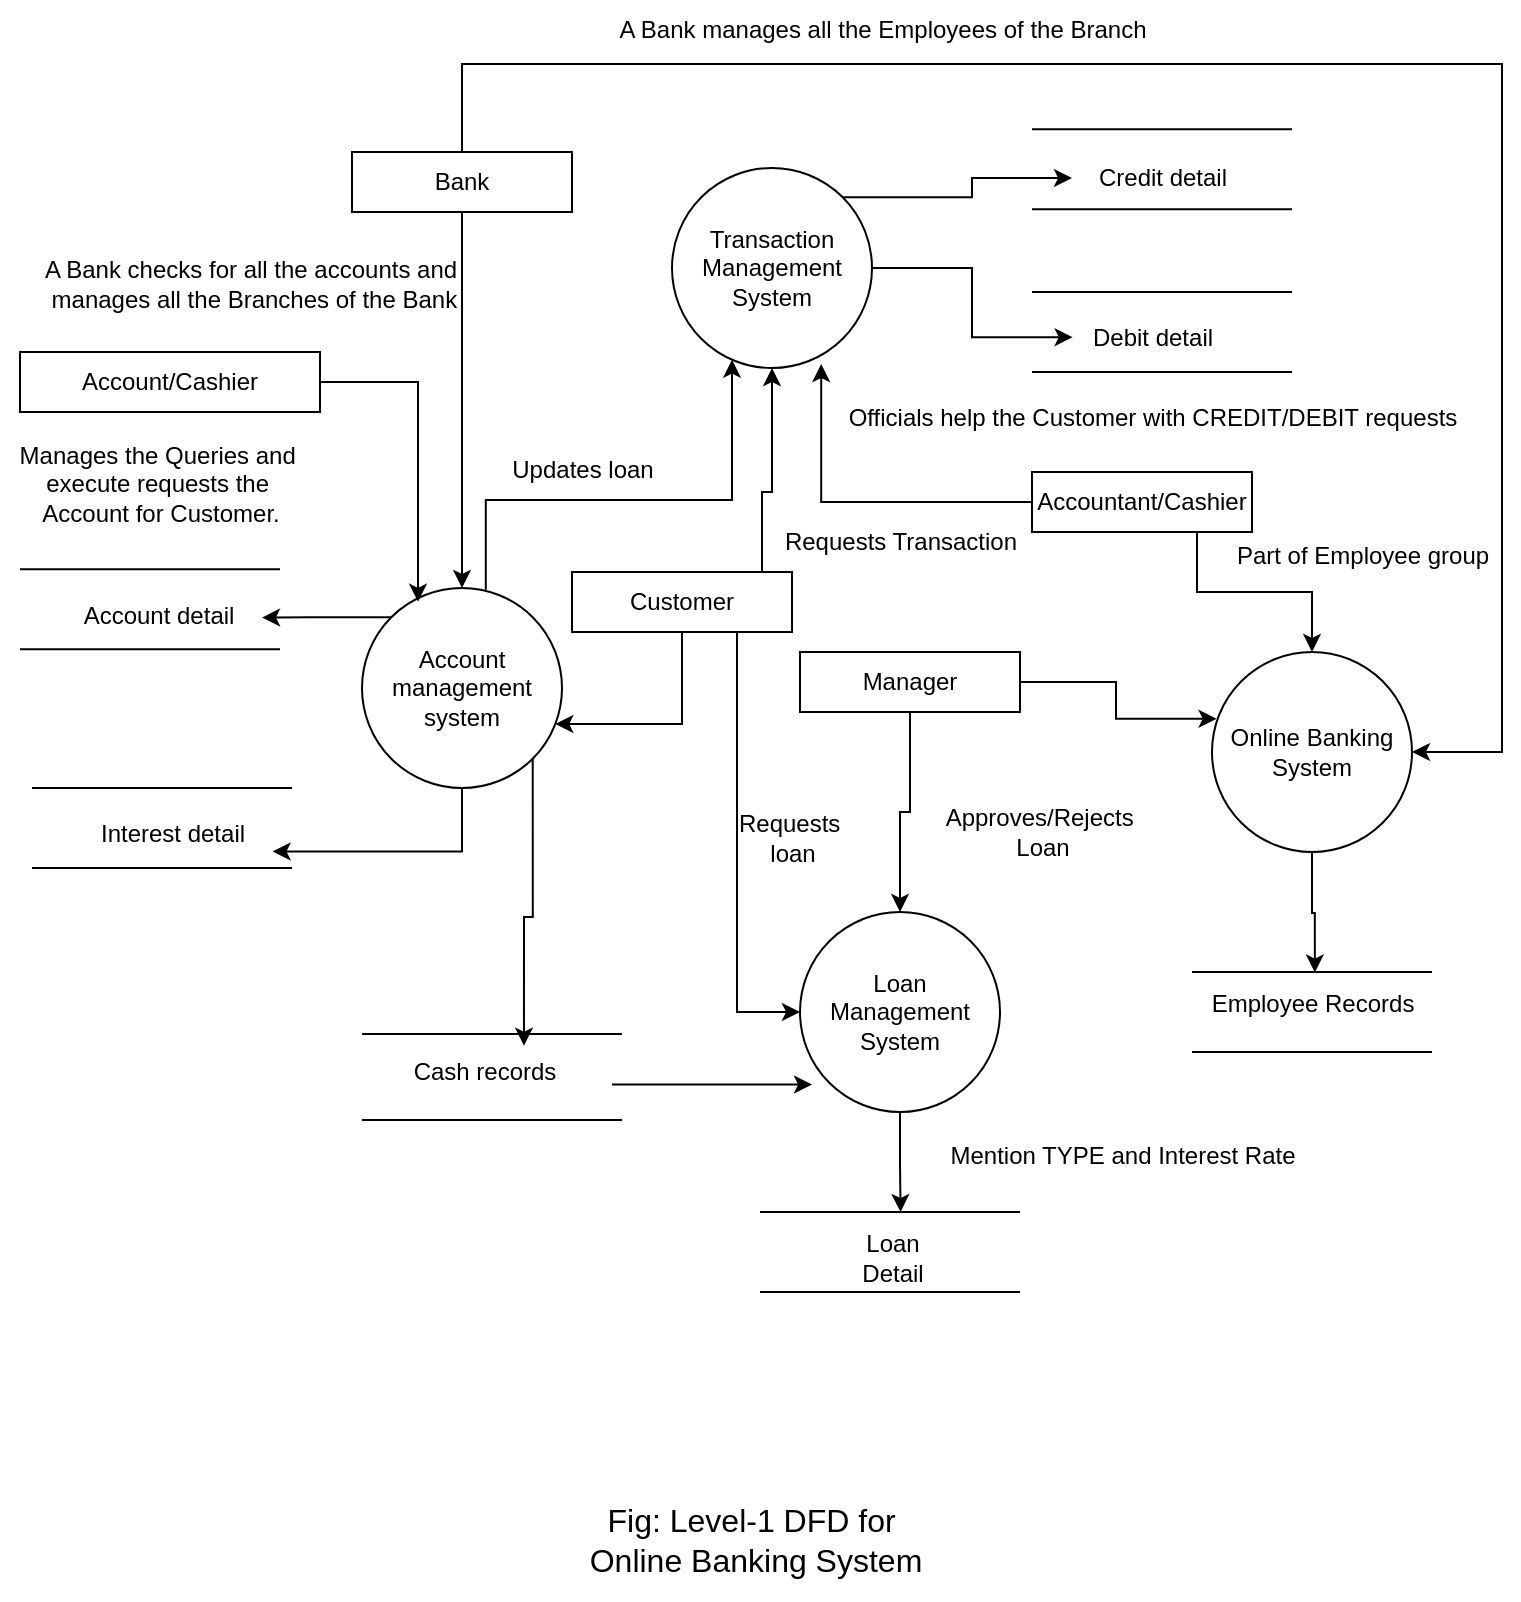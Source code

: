 <mxfile version="24.7.6">
  <diagram name="Page-1" id="eOJ4QTS83NnCb0QkOUiU">
    <mxGraphModel dx="1629" dy="1011" grid="1" gridSize="10" guides="1" tooltips="1" connect="1" arrows="1" fold="1" page="1" pageScale="1" pageWidth="827" pageHeight="1169" math="0" shadow="0">
      <root>
        <mxCell id="0" />
        <mxCell id="1" parent="0" />
        <mxCell id="jWbt91FMcHT18E_j-DVa-154" style="edgeStyle=orthogonalEdgeStyle;rounded=0;orthogonalLoop=1;jettySize=auto;html=1;exitX=1;exitY=0;exitDx=0;exitDy=0;" parent="1" source="jWbt91FMcHT18E_j-DVa-5" target="jWbt91FMcHT18E_j-DVa-29" edge="1">
          <mxGeometry relative="1" as="geometry" />
        </mxCell>
        <mxCell id="jWbt91FMcHT18E_j-DVa-5" value="Transaction Management System" style="ellipse;whiteSpace=wrap;html=1;aspect=fixed;" parent="1" vertex="1">
          <mxGeometry x="372" y="344" width="100" height="100" as="geometry" />
        </mxCell>
        <mxCell id="jWbt91FMcHT18E_j-DVa-6" value="Account management system" style="ellipse;whiteSpace=wrap;html=1;aspect=fixed;" parent="1" vertex="1">
          <mxGeometry x="217" y="554" width="100" height="100" as="geometry" />
        </mxCell>
        <mxCell id="jWbt91FMcHT18E_j-DVa-7" value="Online Banking System" style="ellipse;whiteSpace=wrap;html=1;aspect=fixed;" parent="1" vertex="1">
          <mxGeometry x="642" y="586" width="100" height="100" as="geometry" />
        </mxCell>
        <mxCell id="jWbt91FMcHT18E_j-DVa-8" value="Loan Management System" style="ellipse;whiteSpace=wrap;html=1;aspect=fixed;" parent="1" vertex="1">
          <mxGeometry x="436" y="716" width="100" height="100" as="geometry" />
        </mxCell>
        <mxCell id="jWbt91FMcHT18E_j-DVa-173" style="edgeStyle=orthogonalEdgeStyle;rounded=0;orthogonalLoop=1;jettySize=auto;html=1;exitX=0.5;exitY=1;exitDx=0;exitDy=0;" parent="1" source="jWbt91FMcHT18E_j-DVa-9" target="jWbt91FMcHT18E_j-DVa-6" edge="1">
          <mxGeometry relative="1" as="geometry" />
        </mxCell>
        <mxCell id="jWbt91FMcHT18E_j-DVa-182" style="edgeStyle=orthogonalEdgeStyle;rounded=0;orthogonalLoop=1;jettySize=auto;html=1;exitX=0.5;exitY=0;exitDx=0;exitDy=0;entryX=1;entryY=0.5;entryDx=0;entryDy=0;" parent="1" source="jWbt91FMcHT18E_j-DVa-9" target="jWbt91FMcHT18E_j-DVa-7" edge="1">
          <mxGeometry relative="1" as="geometry">
            <Array as="points">
              <mxPoint x="267" y="292" />
              <mxPoint x="787" y="292" />
              <mxPoint x="787" y="636" />
            </Array>
          </mxGeometry>
        </mxCell>
        <mxCell id="jWbt91FMcHT18E_j-DVa-9" value="Bank" style="rounded=0;whiteSpace=wrap;html=1;" parent="1" vertex="1">
          <mxGeometry x="212" y="336" width="110" height="30" as="geometry" />
        </mxCell>
        <mxCell id="jWbt91FMcHT18E_j-DVa-157" style="edgeStyle=orthogonalEdgeStyle;rounded=0;orthogonalLoop=1;jettySize=auto;html=1;exitX=0.75;exitY=1;exitDx=0;exitDy=0;entryX=0;entryY=0.5;entryDx=0;entryDy=0;" parent="1" source="jWbt91FMcHT18E_j-DVa-11" target="jWbt91FMcHT18E_j-DVa-8" edge="1">
          <mxGeometry relative="1" as="geometry" />
        </mxCell>
        <mxCell id="jWbt91FMcHT18E_j-DVa-188" style="edgeStyle=orthogonalEdgeStyle;rounded=0;orthogonalLoop=1;jettySize=auto;html=1;exitX=0.5;exitY=1;exitDx=0;exitDy=0;" parent="1" source="jWbt91FMcHT18E_j-DVa-11" target="jWbt91FMcHT18E_j-DVa-6" edge="1">
          <mxGeometry relative="1" as="geometry">
            <Array as="points">
              <mxPoint x="377" y="622" />
            </Array>
          </mxGeometry>
        </mxCell>
        <mxCell id="jWbt91FMcHT18E_j-DVa-189" style="edgeStyle=orthogonalEdgeStyle;rounded=0;orthogonalLoop=1;jettySize=auto;html=1;exitX=0.75;exitY=0;exitDx=0;exitDy=0;entryX=0.5;entryY=1;entryDx=0;entryDy=0;" parent="1" source="jWbt91FMcHT18E_j-DVa-11" target="jWbt91FMcHT18E_j-DVa-5" edge="1">
          <mxGeometry relative="1" as="geometry">
            <Array as="points">
              <mxPoint x="417" y="546" />
              <mxPoint x="417" y="506" />
              <mxPoint x="422" y="506" />
            </Array>
          </mxGeometry>
        </mxCell>
        <mxCell id="jWbt91FMcHT18E_j-DVa-11" value="Customer" style="rounded=0;whiteSpace=wrap;html=1;" parent="1" vertex="1">
          <mxGeometry x="322" y="546" width="110" height="30" as="geometry" />
        </mxCell>
        <mxCell id="jWbt91FMcHT18E_j-DVa-12" value="Account/Cashier&lt;span style=&quot;color: rgba(0, 0, 0, 0); font-family: monospace; font-size: 0px; text-align: start; text-wrap: nowrap;&quot;&gt;%3CmxGraphModel%3E%3Croot%3E%3CmxCell%20id%3D%220%22%2F%3E%3CmxCell%20id%3D%221%22%20parent%3D%220%22%2F%3E%3CmxCell%20id%3D%222%22%20value%3D%22%22%20style%3D%22endArrow%3Dnone%3Bhtml%3D1%3Brounded%3D0%3B%22%20edge%3D%221%22%20parent%3D%221%22%3E%3CmxGeometry%20width%3D%2250%22%20height%3D%2250%22%20relative%3D%221%22%20as%3D%22geometry%22%3E%3CmxPoint%20x%3D%22394%22%20y%3D%22560%22%20as%3D%22sourcePoint%22%2F%3E%3CmxPoint%20x%3D%22524%22%20y%3D%22560%22%20as%3D%22targetPoint%22%2F%3E%3C%2FmxGeometry%3E%3C%2FmxCell%3E%3CmxCell%20id%3D%223%22%20value%3D%22%22%20style%3D%22endArrow%3Dnone%3Bhtml%3D1%3Brounded%3D0%3B%22%20edge%3D%221%22%20parent%3D%221%22%3E%3CmxGeometry%20width%3D%2250%22%20height%3D%2250%22%20relative%3D%221%22%20as%3D%22geometry%22%3E%3CmxPoint%20x%3D%22394%22%20y%3D%22600%22%20as%3D%22sourcePoint%22%2F%3E%3CmxPoint%20x%3D%22524%22%20y%3D%22600%22%20as%3D%22targetPoint%22%2F%3E%3C%2FmxGeometry%3E%3C%2FmxCell%3E%3C%2Froot%3E%3C%2FmxGraphModel%3E&lt;/span&gt;" style="rounded=0;whiteSpace=wrap;html=1;" parent="1" vertex="1">
          <mxGeometry x="46" y="436" width="150" height="30" as="geometry" />
        </mxCell>
        <mxCell id="jWbt91FMcHT18E_j-DVa-158" style="edgeStyle=orthogonalEdgeStyle;rounded=0;orthogonalLoop=1;jettySize=auto;html=1;exitX=0.5;exitY=1;exitDx=0;exitDy=0;" parent="1" source="jWbt91FMcHT18E_j-DVa-13" target="jWbt91FMcHT18E_j-DVa-8" edge="1">
          <mxGeometry relative="1" as="geometry" />
        </mxCell>
        <mxCell id="jWbt91FMcHT18E_j-DVa-13" value="Manager" style="rounded=0;whiteSpace=wrap;html=1;" parent="1" vertex="1">
          <mxGeometry x="436" y="586" width="110" height="30" as="geometry" />
        </mxCell>
        <mxCell id="jWbt91FMcHT18E_j-DVa-175" style="edgeStyle=orthogonalEdgeStyle;rounded=0;orthogonalLoop=1;jettySize=auto;html=1;exitX=0.75;exitY=1;exitDx=0;exitDy=0;entryX=0.5;entryY=0;entryDx=0;entryDy=0;" parent="1" source="jWbt91FMcHT18E_j-DVa-14" target="jWbt91FMcHT18E_j-DVa-7" edge="1">
          <mxGeometry relative="1" as="geometry" />
        </mxCell>
        <mxCell id="jWbt91FMcHT18E_j-DVa-14" value="Accountant/Cashier" style="rounded=0;whiteSpace=wrap;html=1;" parent="1" vertex="1">
          <mxGeometry x="552" y="496" width="110" height="30" as="geometry" />
        </mxCell>
        <mxCell id="jWbt91FMcHT18E_j-DVa-18" value="" style="endArrow=none;html=1;rounded=0;" parent="1" edge="1">
          <mxGeometry width="50" height="50" relative="1" as="geometry">
            <mxPoint x="416" y="866" as="sourcePoint" />
            <mxPoint x="546" y="866" as="targetPoint" />
          </mxGeometry>
        </mxCell>
        <mxCell id="jWbt91FMcHT18E_j-DVa-19" value="" style="endArrow=none;html=1;rounded=0;" parent="1" edge="1">
          <mxGeometry width="50" height="50" relative="1" as="geometry">
            <mxPoint x="416" y="906" as="sourcePoint" />
            <mxPoint x="546" y="906" as="targetPoint" />
          </mxGeometry>
        </mxCell>
        <mxCell id="jWbt91FMcHT18E_j-DVa-22" value="Loan&lt;br&gt;Detail&lt;span style=&quot;color: rgba(0, 0, 0, 0); font-family: monospace; font-size: 0px; text-align: start;&quot;&gt;%3CmxGraphModel%3E%3Croot%3E%3CmxCell%20id%3D%220%22%2F%3E%3CmxCell%20id%3D%221%22%20parent%3D%220%22%2F%3E%3CmxCell%20id%3D%222%22%20value%3D%22%22%20style%3D%22endArrow%3Dnone%3Bhtml%3D1%3Brounded%3D0%3B%22%20edge%3D%221%22%20parent%3D%221%22%3E%3CmxGeometry%20width%3D%2250%22%20height%3D%2250%22%20relative%3D%221%22%20as%3D%22geometry%22%3E%3CmxPoint%20x%3D%22394%22%20y%3D%22560%22%20as%3D%22sourcePoint%22%2F%3E%3CmxPoint%20x%3D%22524%22%20y%3D%22560%22%20as%3D%22targetPoint%22%2F%3E%3C%2FmxGeometry%3E%3C%2FmxCell%3E%3CmxCell%20id%3D%223%22%20value%3D%22%22%20style%3D%22endArrow%3Dnone%3Bhtml%3D1%3Brounded%3D0%3B%22%20edge%3D%221%22%20parent%3D%221%22%3E%3CmxGeometry%20width%3D%2250%22%20height%3D%2250%22%20relative%3D%221%22%20as%3D%22geometry%22%3E%3CmxPoint%20x%3D%22394%22%20y%3D%22600%22%20as%3D%22sourcePoint%22%2F%3E%3CmxPoint%20x%3D%22524%22%20y%3D%22600%22%20as%3D%22targetPoint%22%2F%3E%3C%2FmxGeometry%3E%3C%2FmxCell%3E%3C%2Froot%3E%3C%2FmxGraphModel%3E&lt;/span&gt;" style="text;html=1;align=center;verticalAlign=middle;resizable=0;points=[];autosize=1;strokeColor=none;fillColor=none;" parent="1" vertex="1">
          <mxGeometry x="457" y="869" width="50" height="40" as="geometry" />
        </mxCell>
        <mxCell id="jWbt91FMcHT18E_j-DVa-23" value="" style="endArrow=none;html=1;rounded=0;" parent="1" edge="1">
          <mxGeometry width="50" height="50" relative="1" as="geometry">
            <mxPoint x="552" y="324.57" as="sourcePoint" />
            <mxPoint x="682" y="324.57" as="targetPoint" />
          </mxGeometry>
        </mxCell>
        <mxCell id="jWbt91FMcHT18E_j-DVa-24" value="" style="endArrow=none;html=1;rounded=0;" parent="1" edge="1">
          <mxGeometry width="50" height="50" relative="1" as="geometry">
            <mxPoint x="552" y="364.57" as="sourcePoint" />
            <mxPoint x="682" y="364.57" as="targetPoint" />
          </mxGeometry>
        </mxCell>
        <mxCell id="jWbt91FMcHT18E_j-DVa-27" value="" style="endArrow=none;html=1;rounded=0;" parent="1" edge="1">
          <mxGeometry width="50" height="50" relative="1" as="geometry">
            <mxPoint x="552" y="406" as="sourcePoint" />
            <mxPoint x="682" y="406" as="targetPoint" />
          </mxGeometry>
        </mxCell>
        <mxCell id="jWbt91FMcHT18E_j-DVa-28" value="" style="endArrow=none;html=1;rounded=0;" parent="1" edge="1">
          <mxGeometry width="50" height="50" relative="1" as="geometry">
            <mxPoint x="552" y="446" as="sourcePoint" />
            <mxPoint x="682" y="446" as="targetPoint" />
          </mxGeometry>
        </mxCell>
        <mxCell id="jWbt91FMcHT18E_j-DVa-29" value="Credit detail" style="text;html=1;align=center;verticalAlign=middle;resizable=0;points=[];autosize=1;strokeColor=none;fillColor=none;" parent="1" vertex="1">
          <mxGeometry x="572" y="334" width="90" height="30" as="geometry" />
        </mxCell>
        <mxCell id="jWbt91FMcHT18E_j-DVa-30" value="Debit detail" style="text;html=1;align=center;verticalAlign=middle;resizable=0;points=[];autosize=1;strokeColor=none;fillColor=none;" parent="1" vertex="1">
          <mxGeometry x="572" y="414" width="80" height="30" as="geometry" />
        </mxCell>
        <mxCell id="jWbt91FMcHT18E_j-DVa-31" value="" style="endArrow=none;html=1;rounded=0;" parent="1" edge="1">
          <mxGeometry width="50" height="50" relative="1" as="geometry">
            <mxPoint x="46" y="544.57" as="sourcePoint" />
            <mxPoint x="176" y="544.57" as="targetPoint" />
          </mxGeometry>
        </mxCell>
        <mxCell id="jWbt91FMcHT18E_j-DVa-32" value="" style="endArrow=none;html=1;rounded=0;" parent="1" edge="1">
          <mxGeometry width="50" height="50" relative="1" as="geometry">
            <mxPoint x="46" y="584.57" as="sourcePoint" />
            <mxPoint x="176" y="584.57" as="targetPoint" />
          </mxGeometry>
        </mxCell>
        <mxCell id="jWbt91FMcHT18E_j-DVa-35" value="" style="endArrow=none;html=1;rounded=0;" parent="1" edge="1">
          <mxGeometry width="50" height="50" relative="1" as="geometry">
            <mxPoint x="52" y="654" as="sourcePoint" />
            <mxPoint x="182" y="654" as="targetPoint" />
          </mxGeometry>
        </mxCell>
        <mxCell id="jWbt91FMcHT18E_j-DVa-36" value="" style="endArrow=none;html=1;rounded=0;" parent="1" edge="1">
          <mxGeometry width="50" height="50" relative="1" as="geometry">
            <mxPoint x="52" y="694" as="sourcePoint" />
            <mxPoint x="182" y="694" as="targetPoint" />
          </mxGeometry>
        </mxCell>
        <mxCell id="jWbt91FMcHT18E_j-DVa-37" value="Account detail" style="text;html=1;align=center;verticalAlign=middle;resizable=0;points=[];autosize=1;strokeColor=none;fillColor=none;" parent="1" vertex="1">
          <mxGeometry x="65" y="552.57" width="100" height="30" as="geometry" />
        </mxCell>
        <mxCell id="jWbt91FMcHT18E_j-DVa-38" value="Interest detail" style="text;html=1;align=center;verticalAlign=middle;resizable=0;points=[];autosize=1;strokeColor=none;fillColor=none;" parent="1" vertex="1">
          <mxGeometry x="72" y="662" width="100" height="30" as="geometry" />
        </mxCell>
        <mxCell id="jWbt91FMcHT18E_j-DVa-139" value="" style="endArrow=none;html=1;rounded=0;" parent="1" edge="1">
          <mxGeometry width="50" height="50" relative="1" as="geometry">
            <mxPoint x="217" y="777" as="sourcePoint" />
            <mxPoint x="347" y="777" as="targetPoint" />
          </mxGeometry>
        </mxCell>
        <mxCell id="jWbt91FMcHT18E_j-DVa-140" value="" style="endArrow=none;html=1;rounded=0;" parent="1" edge="1">
          <mxGeometry width="50" height="50" relative="1" as="geometry">
            <mxPoint x="217" y="820" as="sourcePoint" />
            <mxPoint x="347" y="820" as="targetPoint" />
          </mxGeometry>
        </mxCell>
        <mxCell id="jWbt91FMcHT18E_j-DVa-141" value="Cash records&lt;div&gt;&amp;nbsp;&lt;/div&gt;" style="text;html=1;align=center;verticalAlign=middle;resizable=0;points=[];autosize=1;strokeColor=none;fillColor=none;" parent="1" vertex="1">
          <mxGeometry x="233" y="783" width="90" height="40" as="geometry" />
        </mxCell>
        <mxCell id="jWbt91FMcHT18E_j-DVa-144" value="&lt;span style=&quot;color: rgba(0, 0, 0, 0); font-family: monospace; font-size: 0px; text-align: start;&quot;&gt;%3CmxGraphModel%3E%3Croot%3E%3CmxCell%20id%3D%220%22%2F%3E%3CmxCell%20id%3D%221%22%20parent%3D%220%22%2F%3E%3CmxCell%20id%3D%222%22%20value%3D%22%22%20style%3D%22endArrow%3Dnone%3Bhtml%3D1%3Brounded%3D0%3B%22%20edge%3D%221%22%20parent%3D%221%22%3E%3CmxGeometry%20width%3D%2250%22%20height%3D%2250%22%20relative%3D%221%22%20as%3D%22geometry%22%3E%3CmxPoint%20x%3D%22165%22%20y%3D%22520%22%20as%3D%22sourcePoint%22%2F%3E%3CmxPoint%20x%3D%22295%22%20y%3D%22520%22%20as%3D%22targetPoint%22%2F%3E%3C%2FmxGeometry%3E%3C%2FmxCell%3E%3C%2Froot%3E%3C%2FmxGraphModel%3E&lt;/span&gt;&lt;span style=&quot;color: rgba(0, 0, 0, 0); font-family: monospace; font-size: 0px; text-align: start;&quot;&gt;%3CmxGraphModel%3E%3Croot%3E%3CmxCell%20id%3D%220%22%2F%3E%3CmxCell%20id%3D%221%22%20parent%3D%220%22%2F%3E%3CmxCell%20id%3D%222%22%20value%3D%22%22%20style%3D%22endArrow%3Dnone%3Bhtml%3D1%3Brounded%3D0%3B%22%20edge%3D%221%22%20parent%3D%221%22%3E%3CmxGeometry%20width%3D%2250%22%20height%3D%2250%22%20relative%3D%221%22%20as%3D%22geometry%22%3E%3CmxPoint%20x%3D%22165%22%20y%3D%22520%22%20as%3D%22sourcePoint%22%2F%3E%3CmxPoint%20x%3D%22295%22%20y%3D%22520%22%20as%3D%22targetPoint%22%2F%3E%3C%2FmxGeometry%3E%3C%2FmxCell%3E%3C%2Froot%3E%3C%2FmxGraphModel%3E&lt;/span&gt;" style="text;html=1;align=center;verticalAlign=middle;resizable=0;points=[];autosize=1;strokeColor=none;fillColor=none;" parent="1" vertex="1">
          <mxGeometry x="372" y="654" width="20" height="30" as="geometry" />
        </mxCell>
        <mxCell id="jWbt91FMcHT18E_j-DVa-145" value="" style="endArrow=none;html=1;rounded=0;" parent="1" edge="1">
          <mxGeometry width="50" height="50" relative="1" as="geometry">
            <mxPoint x="632" y="746" as="sourcePoint" />
            <mxPoint x="752" y="746" as="targetPoint" />
          </mxGeometry>
        </mxCell>
        <mxCell id="jWbt91FMcHT18E_j-DVa-146" value="" style="endArrow=none;html=1;rounded=0;" parent="1" edge="1">
          <mxGeometry width="50" height="50" relative="1" as="geometry">
            <mxPoint x="632" y="786" as="sourcePoint" />
            <mxPoint x="752" y="786" as="targetPoint" />
          </mxGeometry>
        </mxCell>
        <mxCell id="jWbt91FMcHT18E_j-DVa-147" value="Employee Records" style="text;html=1;align=center;verticalAlign=middle;resizable=0;points=[];autosize=1;strokeColor=none;fillColor=none;" parent="1" vertex="1">
          <mxGeometry x="632" y="747" width="120" height="30" as="geometry" />
        </mxCell>
        <mxCell id="jWbt91FMcHT18E_j-DVa-150" style="edgeStyle=orthogonalEdgeStyle;rounded=0;orthogonalLoop=1;jettySize=auto;html=1;exitX=1;exitY=0.5;exitDx=0;exitDy=0;entryX=0.28;entryY=0.069;entryDx=0;entryDy=0;entryPerimeter=0;" parent="1" source="jWbt91FMcHT18E_j-DVa-12" target="jWbt91FMcHT18E_j-DVa-6" edge="1">
          <mxGeometry relative="1" as="geometry" />
        </mxCell>
        <mxCell id="jWbt91FMcHT18E_j-DVa-155" style="edgeStyle=orthogonalEdgeStyle;rounded=0;orthogonalLoop=1;jettySize=auto;html=1;entryX=0.004;entryY=0.486;entryDx=0;entryDy=0;entryPerimeter=0;" parent="1" source="jWbt91FMcHT18E_j-DVa-5" target="jWbt91FMcHT18E_j-DVa-30" edge="1">
          <mxGeometry relative="1" as="geometry" />
        </mxCell>
        <mxCell id="jWbt91FMcHT18E_j-DVa-159" style="edgeStyle=orthogonalEdgeStyle;rounded=0;orthogonalLoop=1;jettySize=auto;html=1;exitX=1;exitY=0.5;exitDx=0;exitDy=0;entryX=0.023;entryY=0.334;entryDx=0;entryDy=0;entryPerimeter=0;" parent="1" source="jWbt91FMcHT18E_j-DVa-13" target="jWbt91FMcHT18E_j-DVa-7" edge="1">
          <mxGeometry relative="1" as="geometry" />
        </mxCell>
        <mxCell id="jWbt91FMcHT18E_j-DVa-171" style="edgeStyle=orthogonalEdgeStyle;rounded=0;orthogonalLoop=1;jettySize=auto;html=1;exitX=0.619;exitY=0.009;exitDx=0;exitDy=0;exitPerimeter=0;" parent="1" source="jWbt91FMcHT18E_j-DVa-6" target="jWbt91FMcHT18E_j-DVa-5" edge="1">
          <mxGeometry relative="1" as="geometry">
            <Array as="points">
              <mxPoint x="279" y="510" />
              <mxPoint x="402" y="510" />
            </Array>
          </mxGeometry>
        </mxCell>
        <mxCell id="jWbt91FMcHT18E_j-DVa-172" style="edgeStyle=orthogonalEdgeStyle;rounded=0;orthogonalLoop=1;jettySize=auto;html=1;exitX=0;exitY=0.5;exitDx=0;exitDy=0;entryX=0.746;entryY=0.98;entryDx=0;entryDy=0;entryPerimeter=0;" parent="1" source="jWbt91FMcHT18E_j-DVa-14" target="jWbt91FMcHT18E_j-DVa-5" edge="1">
          <mxGeometry relative="1" as="geometry" />
        </mxCell>
        <mxCell id="jWbt91FMcHT18E_j-DVa-174" style="edgeStyle=orthogonalEdgeStyle;rounded=0;orthogonalLoop=1;jettySize=auto;html=1;exitX=0.5;exitY=1;exitDx=0;exitDy=0;entryX=0.512;entryY=-0.024;entryDx=0;entryDy=0;entryPerimeter=0;" parent="1" source="jWbt91FMcHT18E_j-DVa-7" target="jWbt91FMcHT18E_j-DVa-147" edge="1">
          <mxGeometry relative="1" as="geometry" />
        </mxCell>
        <mxCell id="jWbt91FMcHT18E_j-DVa-177" value="" style="edgeStyle=none;orthogonalLoop=1;jettySize=auto;html=1;rounded=0;" parent="1" edge="1">
          <mxGeometry width="100" relative="1" as="geometry">
            <mxPoint x="342" y="802.29" as="sourcePoint" />
            <mxPoint x="442" y="802.29" as="targetPoint" />
            <Array as="points" />
          </mxGeometry>
        </mxCell>
        <mxCell id="jWbt91FMcHT18E_j-DVa-179" style="edgeStyle=orthogonalEdgeStyle;rounded=0;orthogonalLoop=1;jettySize=auto;html=1;exitX=0.5;exitY=1;exitDx=0;exitDy=0;entryX=1.003;entryY=0.79;entryDx=0;entryDy=0;entryPerimeter=0;" parent="1" source="jWbt91FMcHT18E_j-DVa-6" target="jWbt91FMcHT18E_j-DVa-38" edge="1">
          <mxGeometry relative="1" as="geometry" />
        </mxCell>
        <mxCell id="jWbt91FMcHT18E_j-DVa-180" style="edgeStyle=orthogonalEdgeStyle;rounded=0;orthogonalLoop=1;jettySize=auto;html=1;exitX=1;exitY=1;exitDx=0;exitDy=0;entryX=0.722;entryY=-0.004;entryDx=0;entryDy=0;entryPerimeter=0;" parent="1" source="jWbt91FMcHT18E_j-DVa-6" target="jWbt91FMcHT18E_j-DVa-141" edge="1">
          <mxGeometry relative="1" as="geometry" />
        </mxCell>
        <mxCell id="jWbt91FMcHT18E_j-DVa-181" style="edgeStyle=orthogonalEdgeStyle;rounded=0;orthogonalLoop=1;jettySize=auto;html=1;exitX=0.5;exitY=1;exitDx=0;exitDy=0;entryX=0.586;entryY=-0.075;entryDx=0;entryDy=0;entryPerimeter=0;" parent="1" source="jWbt91FMcHT18E_j-DVa-8" target="jWbt91FMcHT18E_j-DVa-22" edge="1">
          <mxGeometry relative="1" as="geometry" />
        </mxCell>
        <mxCell id="jWbt91FMcHT18E_j-DVa-183" value="A Bank manages all the Employees of the Branch" style="text;html=1;align=center;verticalAlign=middle;resizable=0;points=[];autosize=1;strokeColor=none;fillColor=none;" parent="1" vertex="1">
          <mxGeometry x="332" y="260" width="290" height="30" as="geometry" />
        </mxCell>
        <mxCell id="jWbt91FMcHT18E_j-DVa-184" value="A Bank checks for all the accounts and&lt;div&gt;&amp;nbsp;manages all the Branches of the Bank&lt;/div&gt;" style="text;html=1;align=center;verticalAlign=middle;resizable=0;points=[];autosize=1;strokeColor=none;fillColor=none;" parent="1" vertex="1">
          <mxGeometry x="46" y="382" width="230" height="40" as="geometry" />
        </mxCell>
        <mxCell id="jWbt91FMcHT18E_j-DVa-185" value="Manages the Queries and&amp;nbsp;&lt;div&gt;execute requests the&amp;nbsp;&lt;/div&gt;&lt;div&gt;Account for Customer.&lt;/div&gt;" style="text;html=1;align=center;verticalAlign=middle;resizable=0;points=[];autosize=1;strokeColor=none;fillColor=none;" parent="1" vertex="1">
          <mxGeometry x="36" y="472" width="160" height="60" as="geometry" />
        </mxCell>
        <mxCell id="jWbt91FMcHT18E_j-DVa-186" value="&lt;div&gt;Officials help the Customer with CREDIT/DEBIT requests&lt;/div&gt;&lt;div&gt;&lt;br&gt;&lt;/div&gt;" style="text;html=1;align=center;verticalAlign=middle;resizable=0;points=[];autosize=1;strokeColor=none;fillColor=none;" parent="1" vertex="1">
          <mxGeometry x="447" y="456" width="330" height="40" as="geometry" />
        </mxCell>
        <mxCell id="jWbt91FMcHT18E_j-DVa-190" value="Mention TYPE and Interest Rate" style="text;html=1;align=center;verticalAlign=middle;resizable=0;points=[];autosize=1;strokeColor=none;fillColor=none;" parent="1" vertex="1">
          <mxGeometry x="497" y="823" width="200" height="30" as="geometry" />
        </mxCell>
        <mxCell id="jWbt91FMcHT18E_j-DVa-191" value="&lt;div&gt;&lt;br&gt;&lt;/div&gt;&lt;div&gt;Approves/Rejects&amp;nbsp;&lt;/div&gt;&lt;div&gt;Loan&lt;/div&gt;" style="text;html=1;align=center;verticalAlign=middle;resizable=0;points=[];autosize=1;strokeColor=none;fillColor=none;" parent="1" vertex="1">
          <mxGeometry x="497" y="639" width="120" height="60" as="geometry" />
        </mxCell>
        <mxCell id="jWbt91FMcHT18E_j-DVa-192" value="Requests&amp;nbsp;&lt;div&gt;loan&lt;/div&gt;" style="text;html=1;align=center;verticalAlign=middle;resizable=0;points=[];autosize=1;strokeColor=none;fillColor=none;" parent="1" vertex="1">
          <mxGeometry x="392" y="659" width="80" height="40" as="geometry" />
        </mxCell>
        <mxCell id="jWbt91FMcHT18E_j-DVa-193" value="Requests Transaction" style="text;html=1;align=center;verticalAlign=middle;resizable=0;points=[];autosize=1;strokeColor=none;fillColor=none;" parent="1" vertex="1">
          <mxGeometry x="416" y="516" width="140" height="30" as="geometry" />
        </mxCell>
        <mxCell id="jWbt91FMcHT18E_j-DVa-194" value="Updates loan" style="text;html=1;align=center;verticalAlign=middle;resizable=0;points=[];autosize=1;strokeColor=none;fillColor=none;" parent="1" vertex="1">
          <mxGeometry x="282" y="480" width="90" height="30" as="geometry" />
        </mxCell>
        <mxCell id="jWbt91FMcHT18E_j-DVa-195" value="Part of Employee group" style="text;html=1;align=center;verticalAlign=middle;resizable=0;points=[];autosize=1;strokeColor=none;fillColor=none;" parent="1" vertex="1">
          <mxGeometry x="642" y="522.57" width="150" height="30" as="geometry" />
        </mxCell>
        <mxCell id="c-6-neEE6KMWNd4mDx7k-1" style="edgeStyle=orthogonalEdgeStyle;rounded=0;orthogonalLoop=1;jettySize=auto;html=1;exitX=0;exitY=0;exitDx=0;exitDy=0;entryX=1.02;entryY=0.541;entryDx=0;entryDy=0;entryPerimeter=0;" edge="1" parent="1" source="jWbt91FMcHT18E_j-DVa-6" target="jWbt91FMcHT18E_j-DVa-37">
          <mxGeometry relative="1" as="geometry" />
        </mxCell>
        <mxCell id="c-6-neEE6KMWNd4mDx7k-2" value="&lt;font style=&quot;font-size: 16px;&quot;&gt;Fig: Level-1 DFD for&amp;nbsp;&lt;/font&gt;&lt;div style=&quot;font-size: 16px;&quot;&gt;&lt;font style=&quot;font-size: 16px;&quot;&gt;Online Banking System&lt;/font&gt;&lt;/div&gt;" style="text;html=1;align=center;verticalAlign=middle;whiteSpace=wrap;rounded=0;" vertex="1" parent="1">
          <mxGeometry x="284" y="1000" width="260" height="60" as="geometry" />
        </mxCell>
      </root>
    </mxGraphModel>
  </diagram>
</mxfile>
